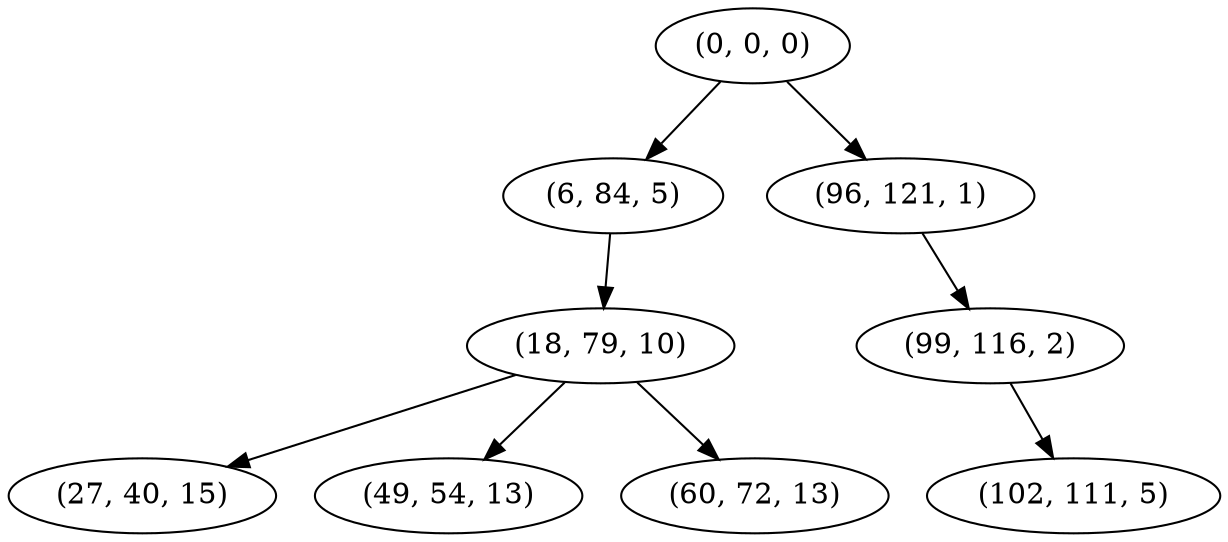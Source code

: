 digraph tree {
    "(0, 0, 0)";
    "(6, 84, 5)";
    "(18, 79, 10)";
    "(27, 40, 15)";
    "(49, 54, 13)";
    "(60, 72, 13)";
    "(96, 121, 1)";
    "(99, 116, 2)";
    "(102, 111, 5)";
    "(0, 0, 0)" -> "(6, 84, 5)";
    "(0, 0, 0)" -> "(96, 121, 1)";
    "(6, 84, 5)" -> "(18, 79, 10)";
    "(18, 79, 10)" -> "(27, 40, 15)";
    "(18, 79, 10)" -> "(49, 54, 13)";
    "(18, 79, 10)" -> "(60, 72, 13)";
    "(96, 121, 1)" -> "(99, 116, 2)";
    "(99, 116, 2)" -> "(102, 111, 5)";
}
